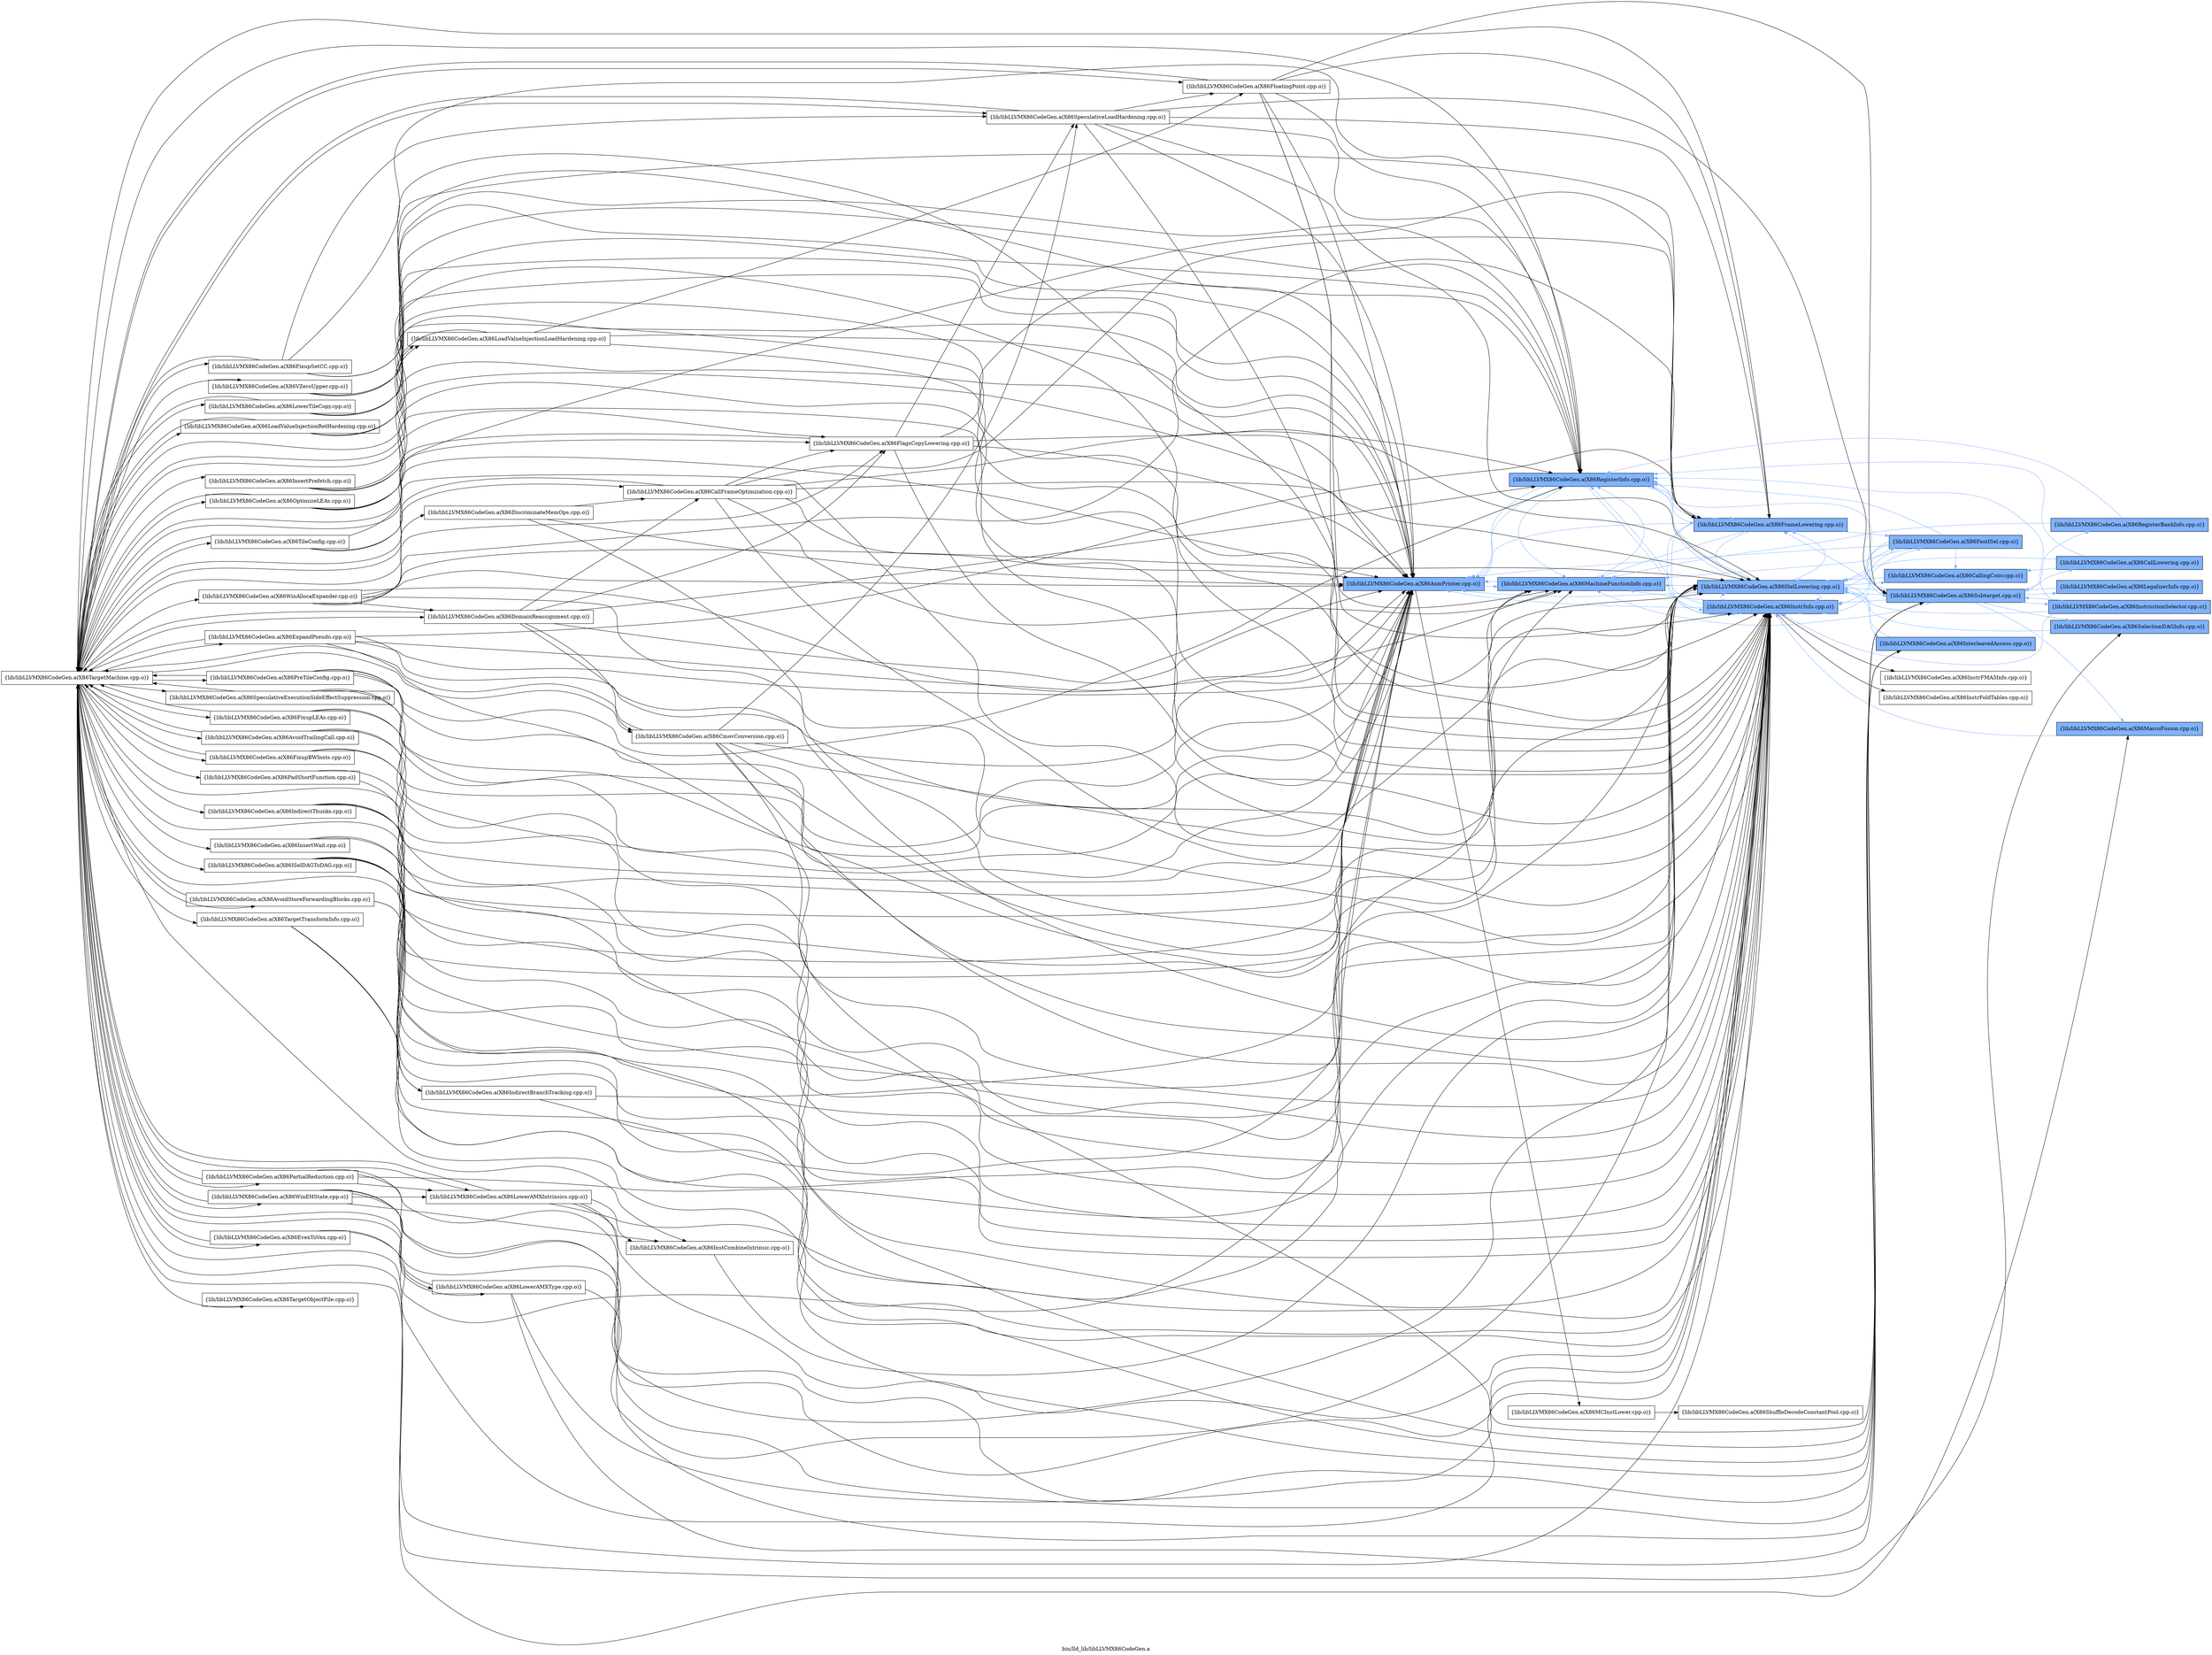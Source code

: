 digraph "bin/lld_lib/libLLVMX86CodeGen.a" {
	label="bin/lld_lib/libLLVMX86CodeGen.a";
	rankdir=LR;
	{ rank=same; Node0x55af4b470518;  }
	{ rank=same; Node0x55af4b4703d8; Node0x55af4b471e68; Node0x55af4b471c38;  }
	{ rank=same; Node0x55af4b47c598; Node0x55af4b471788; Node0x55af4b46fb18; Node0x55af4b46ed08;  }
	{ rank=same; Node0x55af4b47b328; Node0x55af4b47b9b8; Node0x55af4b47be18; Node0x55af4b46def8; Node0x55af4b47a6a8; Node0x55af4b46f988;  }

	Node0x55af4b470518 [shape=record,shape=box,group=1,style=filled,fillcolor="0.600000 0.5 1",label="{lib/libLLVMX86CodeGen.a(X86AsmPrinter.cpp.o)}"];
	Node0x55af4b470518 -> Node0x55af4b4703d8;
	Node0x55af4b470518 -> Node0x55af4b471e68[color="0.600000 0.5 1"];
	Node0x55af4b470518 -> Node0x55af4b471c38[color="0.600000 0.5 1"];
	Node0x55af4b475978 [shape=record,shape=box,group=0,label="{lib/libLLVMX86CodeGen.a(X86TargetMachine.cpp.o)}"];
	Node0x55af4b475978 -> Node0x55af4b47be18;
	Node0x55af4b475978 -> Node0x55af4b4557b8;
	Node0x55af4b475978 -> Node0x55af4b470518;
	Node0x55af4b475978 -> Node0x55af4b471c38;
	Node0x55af4b475978 -> Node0x55af4b471788;
	Node0x55af4b475978 -> Node0x55af4b46fb18;
	Node0x55af4b475978 -> Node0x55af4b46ed08;
	Node0x55af4b475978 -> Node0x55af4b475798;
	Node0x55af4b475978 -> Node0x55af4b476698;
	Node0x55af4b475978 -> Node0x55af4b476c88;
	Node0x55af4b475978 -> Node0x55af4b476f08;
	Node0x55af4b475978 -> Node0x55af4b472a48;
	Node0x55af4b475978 -> Node0x55af4b472cc8;
	Node0x55af4b475978 -> Node0x55af4b473ad8;
	Node0x55af4b475978 -> Node0x55af4b465398;
	Node0x55af4b475978 -> Node0x55af4b465bb8;
	Node0x55af4b475978 -> Node0x55af4b4659d8;
	Node0x55af4b475978 -> Node0x55af4b461f18;
	Node0x55af4b475978 -> Node0x55af4b461b58;
	Node0x55af4b475978 -> Node0x55af4b462738;
	Node0x55af4b475978 -> Node0x55af4b463458;
	Node0x55af4b475978 -> Node0x55af4b45eef8;
	Node0x55af4b475978 -> Node0x55af4b45e9a8;
	Node0x55af4b475978 -> Node0x55af4b45f628;
	Node0x55af4b475978 -> Node0x55af4b475478;
	Node0x55af4b475978 -> Node0x55af4b477598;
	Node0x55af4b475978 -> Node0x55af4b4764b8;
	Node0x55af4b475978 -> Node0x55af4b46e768;
	Node0x55af4b475978 -> Node0x55af4b46e498;
	Node0x55af4b475978 -> Node0x55af4b46d818;
	Node0x55af4b475978 -> Node0x55af4b46fc58;
	Node0x55af4b475978 -> Node0x55af4b46f938;
	Node0x55af4b475978 -> Node0x55af4b46ed58;
	Node0x55af4b475978 -> Node0x55af4b4710f8;
	Node0x55af4b475978 -> Node0x55af4b470658;
	Node0x55af4b475978 -> Node0x55af4b45ad08;
	Node0x55af4b475978 -> Node0x55af4b45b118;
	Node0x55af4b475978 -> Node0x55af4b45a8f8;
	Node0x55af4b475978 -> Node0x55af4b459818;
	Node0x55af4b475978 -> Node0x55af4b463408;
	Node0x55af4b475978 -> Node0x55af4b4630e8;
	Node0x55af4b475978 -> Node0x55af4b4624b8;
	Node0x55af4b475978 -> Node0x55af4b4621e8;
	Node0x55af4b475978 -> Node0x55af4b461568;
	Node0x55af4b4703d8 [shape=record,shape=box,group=0,label="{lib/libLLVMX86CodeGen.a(X86MCInstLower.cpp.o)}"];
	Node0x55af4b4703d8 -> Node0x55af4b47c598;
	Node0x55af4b471e68 [shape=record,shape=box,group=1,style=filled,fillcolor="0.600000 0.5 1",label="{lib/libLLVMX86CodeGen.a(X86MachineFunctionInfo.cpp.o)}"];
	Node0x55af4b471e68 -> Node0x55af4b470518[color="0.600000 0.5 1"];
	Node0x55af4b471e68 -> Node0x55af4b471c38[color="0.600000 0.5 1"];
	Node0x55af4b471c38 [shape=record,shape=box,group=1,style=filled,fillcolor="0.600000 0.5 1",label="{lib/libLLVMX86CodeGen.a(X86RegisterInfo.cpp.o)}"];
	Node0x55af4b471c38 -> Node0x55af4b470518[color="0.600000 0.5 1"];
	Node0x55af4b471c38 -> Node0x55af4b471e68[color="0.600000 0.5 1"];
	Node0x55af4b471c38 -> Node0x55af4b471788[color="0.600000 0.5 1"];
	Node0x55af4b471c38 -> Node0x55af4b46fb18[color="0.600000 0.5 1"];
	Node0x55af4b471c38 -> Node0x55af4b46ed08[color="0.600000 0.5 1"];
	Node0x55af4b47c598 [shape=record,shape=box,group=0,label="{lib/libLLVMX86CodeGen.a(X86ShuffleDecodeConstantPool.cpp.o)}"];
	Node0x55af4b471788 [shape=record,shape=box,group=1,style=filled,fillcolor="0.600000 0.5 1",label="{lib/libLLVMX86CodeGen.a(X86ISelLowering.cpp.o)}"];
	Node0x55af4b471788 -> Node0x55af4b47b328[color="0.600000 0.5 1"];
	Node0x55af4b471788 -> Node0x55af4b47b9b8[color="0.600000 0.5 1"];
	Node0x55af4b471788 -> Node0x55af4b47be18[color="0.600000 0.5 1"];
	Node0x55af4b471788 -> Node0x55af4b470518[color="0.600000 0.5 1"];
	Node0x55af4b471788 -> Node0x55af4b471e68[color="0.600000 0.5 1"];
	Node0x55af4b471788 -> Node0x55af4b471c38[color="0.600000 0.5 1"];
	Node0x55af4b471788 -> Node0x55af4b46def8[color="0.600000 0.5 1"];
	Node0x55af4b471788 -> Node0x55af4b46fb18[color="0.600000 0.5 1"];
	Node0x55af4b471788 -> Node0x55af4b46ed08[color="0.600000 0.5 1"];
	Node0x55af4b46fb18 [shape=record,shape=box,group=1,style=filled,fillcolor="0.600000 0.5 1",label="{lib/libLLVMX86CodeGen.a(X86InstrInfo.cpp.o)}"];
	Node0x55af4b46fb18 -> Node0x55af4b47a6a8;
	Node0x55af4b46fb18 -> Node0x55af4b470518[color="0.600000 0.5 1"];
	Node0x55af4b46fb18 -> Node0x55af4b471e68[color="0.600000 0.5 1"];
	Node0x55af4b46fb18 -> Node0x55af4b471c38[color="0.600000 0.5 1"];
	Node0x55af4b46fb18 -> Node0x55af4b471788[color="0.600000 0.5 1"];
	Node0x55af4b46fb18 -> Node0x55af4b46def8[color="0.600000 0.5 1"];
	Node0x55af4b46fb18 -> Node0x55af4b46f988;
	Node0x55af4b46fb18 -> Node0x55af4b46ed08[color="0.600000 0.5 1"];
	Node0x55af4b46ed08 [shape=record,shape=box,group=1,style=filled,fillcolor="0.600000 0.5 1",label="{lib/libLLVMX86CodeGen.a(X86FrameLowering.cpp.o)}"];
	Node0x55af4b46ed08 -> Node0x55af4b470518[color="0.600000 0.5 1"];
	Node0x55af4b46ed08 -> Node0x55af4b471e68[color="0.600000 0.5 1"];
	Node0x55af4b46ed08 -> Node0x55af4b471c38[color="0.600000 0.5 1"];
	Node0x55af4b46ed08 -> Node0x55af4b471788[color="0.600000 0.5 1"];
	Node0x55af4b46ed08 -> Node0x55af4b46def8[color="0.600000 0.5 1"];
	Node0x55af4b46ed08 -> Node0x55af4b46fb18[color="0.600000 0.5 1"];
	Node0x55af4b47b328 [shape=record,shape=box,group=1,style=filled,fillcolor="0.600000 0.5 1",label="{lib/libLLVMX86CodeGen.a(X86CallingConv.cpp.o)}"];
	Node0x55af4b47b328 -> Node0x55af4b471788[color="0.600000 0.5 1"];
	Node0x55af4b47b9b8 [shape=record,shape=box,group=1,style=filled,fillcolor="0.600000 0.5 1",label="{lib/libLLVMX86CodeGen.a(X86InterleavedAccess.cpp.o)}"];
	Node0x55af4b47b9b8 -> Node0x55af4b471788[color="0.600000 0.5 1"];
	Node0x55af4b47be18 [shape=record,shape=box,group=1,style=filled,fillcolor="0.600000 0.5 1",label="{lib/libLLVMX86CodeGen.a(X86Subtarget.cpp.o)}"];
	Node0x55af4b47be18 -> Node0x55af4b4557b8[color="0.600000 0.5 1"];
	Node0x55af4b47be18 -> Node0x55af4b454a98[color="0.600000 0.5 1"];
	Node0x55af4b47be18 -> Node0x55af4b456de8[color="0.600000 0.5 1"];
	Node0x55af4b47be18 -> Node0x55af4b456168[color="0.600000 0.5 1"];
	Node0x55af4b47be18 -> Node0x55af4b471e68[color="0.600000 0.5 1"];
	Node0x55af4b47be18 -> Node0x55af4b471c38[color="0.600000 0.5 1"];
	Node0x55af4b47be18 -> Node0x55af4b471788[color="0.600000 0.5 1"];
	Node0x55af4b47be18 -> Node0x55af4b46fb18[color="0.600000 0.5 1"];
	Node0x55af4b47be18 -> Node0x55af4b46ed08[color="0.600000 0.5 1"];
	Node0x55af4b47be18 -> Node0x55af4b478ee8[color="0.600000 0.5 1"];
	Node0x55af4b47be18 -> Node0x55af4b475798[color="0.600000 0.5 1"];
	Node0x55af4b46def8 [shape=record,shape=box,group=1,style=filled,fillcolor="0.600000 0.5 1",label="{lib/libLLVMX86CodeGen.a(X86FastISel.cpp.o)}"];
	Node0x55af4b46def8 -> Node0x55af4b47b328[color="0.600000 0.5 1"];
	Node0x55af4b46def8 -> Node0x55af4b47be18[color="0.600000 0.5 1"];
	Node0x55af4b46def8 -> Node0x55af4b470518[color="0.600000 0.5 1"];
	Node0x55af4b46def8 -> Node0x55af4b471e68[color="0.600000 0.5 1"];
	Node0x55af4b46def8 -> Node0x55af4b471c38[color="0.600000 0.5 1"];
	Node0x55af4b46def8 -> Node0x55af4b471788[color="0.600000 0.5 1"];
	Node0x55af4b46def8 -> Node0x55af4b46fb18[color="0.600000 0.5 1"];
	Node0x55af4b47a6a8 [shape=record,shape=box,group=0,label="{lib/libLLVMX86CodeGen.a(X86InstrFMA3Info.cpp.o)}"];
	Node0x55af4b46f988 [shape=record,shape=box,group=0,label="{lib/libLLVMX86CodeGen.a(X86InstrFoldTables.cpp.o)}"];
	Node0x55af4b4557b8 [shape=record,shape=box,group=1,style=filled,fillcolor="0.600000 0.5 1",label="{lib/libLLVMX86CodeGen.a(X86SelectionDAGInfo.cpp.o)}"];
	Node0x55af4b4557b8 -> Node0x55af4b471788[color="0.600000 0.5 1"];
	Node0x55af4b454a98 [shape=record,shape=box,group=1,style=filled,fillcolor="0.600000 0.5 1",label="{lib/libLLVMX86CodeGen.a(X86CallLowering.cpp.o)}"];
	Node0x55af4b454a98 -> Node0x55af4b47b328[color="0.600000 0.5 1"];
	Node0x55af4b454a98 -> Node0x55af4b471c38[color="0.600000 0.5 1"];
	Node0x55af4b454a98 -> Node0x55af4b471788[color="0.600000 0.5 1"];
	Node0x55af4b456de8 [shape=record,shape=box,group=1,style=filled,fillcolor="0.600000 0.5 1",label="{lib/libLLVMX86CodeGen.a(X86LegalizerInfo.cpp.o)}"];
	Node0x55af4b456de8 -> Node0x55af4b47be18[color="0.600000 0.5 1"];
	Node0x55af4b456168 [shape=record,shape=box,group=1,style=filled,fillcolor="0.600000 0.5 1",label="{lib/libLLVMX86CodeGen.a(X86RegisterBankInfo.cpp.o)}"];
	Node0x55af4b456168 -> Node0x55af4b471e68[color="0.600000 0.5 1"];
	Node0x55af4b456168 -> Node0x55af4b471c38[color="0.600000 0.5 1"];
	Node0x55af4b478ee8 [shape=record,shape=box,group=1,style=filled,fillcolor="0.600000 0.5 1",label="{lib/libLLVMX86CodeGen.a(X86InstructionSelector.cpp.o)}"];
	Node0x55af4b478ee8 -> Node0x55af4b47be18[color="0.600000 0.5 1"];
	Node0x55af4b478ee8 -> Node0x55af4b471c38[color="0.600000 0.5 1"];
	Node0x55af4b478ee8 -> Node0x55af4b471788[color="0.600000 0.5 1"];
	Node0x55af4b478ee8 -> Node0x55af4b46fb18[color="0.600000 0.5 1"];
	Node0x55af4b475798 [shape=record,shape=box,group=1,style=filled,fillcolor="0.600000 0.5 1",label="{lib/libLLVMX86CodeGen.a(X86MacroFusion.cpp.o)}"];
	Node0x55af4b475798 -> Node0x55af4b46fb18[color="0.600000 0.5 1"];
	Node0x55af4b476698 [shape=record,shape=box,group=0,label="{lib/libLLVMX86CodeGen.a(X86InstCombineIntrinsic.cpp.o)}"];
	Node0x55af4b476698 -> Node0x55af4b471788;
	Node0x55af4b476c88 [shape=record,shape=box,group=0,label="{lib/libLLVMX86CodeGen.a(X86SpeculativeExecutionSideEffectSuppression.cpp.o)}"];
	Node0x55af4b476c88 -> Node0x55af4b470518;
	Node0x55af4b476c88 -> Node0x55af4b46fb18;
	Node0x55af4b476c88 -> Node0x55af4b475978;
	Node0x55af4b476f08 [shape=record,shape=box,group=0,label="{lib/libLLVMX86CodeGen.a(X86IndirectThunks.cpp.o)}"];
	Node0x55af4b476f08 -> Node0x55af4b470518;
	Node0x55af4b476f08 -> Node0x55af4b471788;
	Node0x55af4b476f08 -> Node0x55af4b46fb18;
	Node0x55af4b472a48 [shape=record,shape=box,group=0,label="{lib/libLLVMX86CodeGen.a(X86LoadValueInjectionRetHardening.cpp.o)}"];
	Node0x55af4b472a48 -> Node0x55af4b470518;
	Node0x55af4b472a48 -> Node0x55af4b471c38;
	Node0x55af4b472a48 -> Node0x55af4b46fb18;
	Node0x55af4b472a48 -> Node0x55af4b475978;
	Node0x55af4b472cc8 [shape=record,shape=box,group=0,label="{lib/libLLVMX86CodeGen.a(X86AvoidTrailingCall.cpp.o)}"];
	Node0x55af4b472cc8 -> Node0x55af4b470518;
	Node0x55af4b472cc8 -> Node0x55af4b46fb18;
	Node0x55af4b472cc8 -> Node0x55af4b475978;
	Node0x55af4b473ad8 [shape=record,shape=box,group=0,label="{lib/libLLVMX86CodeGen.a(X86ExpandPseudo.cpp.o)}"];
	Node0x55af4b473ad8 -> Node0x55af4b470518;
	Node0x55af4b473ad8 -> Node0x55af4b471e68;
	Node0x55af4b473ad8 -> Node0x55af4b471788;
	Node0x55af4b473ad8 -> Node0x55af4b46fb18;
	Node0x55af4b473ad8 -> Node0x55af4b46ed08;
	Node0x55af4b473ad8 -> Node0x55af4b475978;
	Node0x55af4b465398 [shape=record,shape=box,group=0,label="{lib/libLLVMX86CodeGen.a(X86LowerTileCopy.cpp.o)}"];
	Node0x55af4b465398 -> Node0x55af4b470518;
	Node0x55af4b465398 -> Node0x55af4b471c38;
	Node0x55af4b465398 -> Node0x55af4b46fb18;
	Node0x55af4b465398 -> Node0x55af4b475978;
	Node0x55af4b465bb8 [shape=record,shape=box,group=0,label="{lib/libLLVMX86CodeGen.a(X86FloatingPoint.cpp.o)}"];
	Node0x55af4b465bb8 -> Node0x55af4b47be18;
	Node0x55af4b465bb8 -> Node0x55af4b470518;
	Node0x55af4b465bb8 -> Node0x55af4b471e68;
	Node0x55af4b465bb8 -> Node0x55af4b471c38;
	Node0x55af4b465bb8 -> Node0x55af4b46fb18;
	Node0x55af4b465bb8 -> Node0x55af4b46ed08;
	Node0x55af4b465bb8 -> Node0x55af4b475978;
	Node0x55af4b4659d8 [shape=record,shape=box,group=0,label="{lib/libLLVMX86CodeGen.a(X86LoadValueInjectionLoadHardening.cpp.o)}"];
	Node0x55af4b4659d8 -> Node0x55af4b470518;
	Node0x55af4b4659d8 -> Node0x55af4b46fb18;
	Node0x55af4b4659d8 -> Node0x55af4b475978;
	Node0x55af4b4659d8 -> Node0x55af4b465bb8;
	Node0x55af4b461f18 [shape=record,shape=box,group=0,label="{lib/libLLVMX86CodeGen.a(X86TileConfig.cpp.o)}"];
	Node0x55af4b461f18 -> Node0x55af4b470518;
	Node0x55af4b461f18 -> Node0x55af4b46fb18;
	Node0x55af4b461f18 -> Node0x55af4b46ed08;
	Node0x55af4b461f18 -> Node0x55af4b475978;
	Node0x55af4b461b58 [shape=record,shape=box,group=0,label="{lib/libLLVMX86CodeGen.a(X86SpeculativeLoadHardening.cpp.o)}"];
	Node0x55af4b461b58 -> Node0x55af4b47be18;
	Node0x55af4b461b58 -> Node0x55af4b470518;
	Node0x55af4b461b58 -> Node0x55af4b471c38;
	Node0x55af4b461b58 -> Node0x55af4b471788;
	Node0x55af4b461b58 -> Node0x55af4b46fb18;
	Node0x55af4b461b58 -> Node0x55af4b46ed08;
	Node0x55af4b461b58 -> Node0x55af4b475978;
	Node0x55af4b461b58 -> Node0x55af4b465bb8;
	Node0x55af4b462738 [shape=record,shape=box,group=0,label="{lib/libLLVMX86CodeGen.a(X86FlagsCopyLowering.cpp.o)}"];
	Node0x55af4b462738 -> Node0x55af4b470518;
	Node0x55af4b462738 -> Node0x55af4b471c38;
	Node0x55af4b462738 -> Node0x55af4b471788;
	Node0x55af4b462738 -> Node0x55af4b46fb18;
	Node0x55af4b462738 -> Node0x55af4b475978;
	Node0x55af4b462738 -> Node0x55af4b461b58;
	Node0x55af4b463458 [shape=record,shape=box,group=0,label="{lib/libLLVMX86CodeGen.a(X86FixupSetCC.cpp.o)}"];
	Node0x55af4b463458 -> Node0x55af4b470518;
	Node0x55af4b463458 -> Node0x55af4b471c38;
	Node0x55af4b463458 -> Node0x55af4b46fb18;
	Node0x55af4b463458 -> Node0x55af4b475978;
	Node0x55af4b463458 -> Node0x55af4b461b58;
	Node0x55af4b45eef8 [shape=record,shape=box,group=0,label="{lib/libLLVMX86CodeGen.a(X86OptimizeLEAs.cpp.o)}"];
	Node0x55af4b45eef8 -> Node0x55af4b470518;
	Node0x55af4b45eef8 -> Node0x55af4b46fb18;
	Node0x55af4b45eef8 -> Node0x55af4b475978;
	Node0x55af4b45eef8 -> Node0x55af4b462738;
	Node0x55af4b45e9a8 [shape=record,shape=box,group=0,label="{lib/libLLVMX86CodeGen.a(X86CallFrameOptimization.cpp.o)}"];
	Node0x55af4b45e9a8 -> Node0x55af4b470518;
	Node0x55af4b45e9a8 -> Node0x55af4b471e68;
	Node0x55af4b45e9a8 -> Node0x55af4b471c38;
	Node0x55af4b45e9a8 -> Node0x55af4b471788;
	Node0x55af4b45e9a8 -> Node0x55af4b46fb18;
	Node0x55af4b45e9a8 -> Node0x55af4b46ed08;
	Node0x55af4b45e9a8 -> Node0x55af4b475978;
	Node0x55af4b45e9a8 -> Node0x55af4b462738;
	Node0x55af4b45f628 [shape=record,shape=box,group=0,label="{lib/libLLVMX86CodeGen.a(X86AvoidStoreForwardingBlocks.cpp.o)}"];
	Node0x55af4b45f628 -> Node0x55af4b470518;
	Node0x55af4b45f628 -> Node0x55af4b46fb18;
	Node0x55af4b45f628 -> Node0x55af4b475978;
	Node0x55af4b475478 [shape=record,shape=box,group=0,label="{lib/libLLVMX86CodeGen.a(X86PreTileConfig.cpp.o)}"];
	Node0x55af4b475478 -> Node0x55af4b470518;
	Node0x55af4b475478 -> Node0x55af4b471c38;
	Node0x55af4b475478 -> Node0x55af4b471788;
	Node0x55af4b475478 -> Node0x55af4b46fb18;
	Node0x55af4b475478 -> Node0x55af4b475978;
	Node0x55af4b477598 [shape=record,shape=box,group=0,label="{lib/libLLVMX86CodeGen.a(X86CmovConversion.cpp.o)}"];
	Node0x55af4b477598 -> Node0x55af4b47be18;
	Node0x55af4b477598 -> Node0x55af4b470518;
	Node0x55af4b477598 -> Node0x55af4b471e68;
	Node0x55af4b477598 -> Node0x55af4b471788;
	Node0x55af4b477598 -> Node0x55af4b46fb18;
	Node0x55af4b477598 -> Node0x55af4b475978;
	Node0x55af4b477598 -> Node0x55af4b461b58;
	Node0x55af4b4764b8 [shape=record,shape=box,group=0,label="{lib/libLLVMX86CodeGen.a(X86ISelDAGToDAG.cpp.o)}"];
	Node0x55af4b4764b8 -> Node0x55af4b47be18;
	Node0x55af4b4764b8 -> Node0x55af4b470518;
	Node0x55af4b4764b8 -> Node0x55af4b471e68;
	Node0x55af4b4764b8 -> Node0x55af4b471788;
	Node0x55af4b4764b8 -> Node0x55af4b46fb18;
	Node0x55af4b4764b8 -> Node0x55af4b46e768;
	Node0x55af4b46e768 [shape=record,shape=box,group=0,label="{lib/libLLVMX86CodeGen.a(X86IndirectBranchTracking.cpp.o)}"];
	Node0x55af4b46e768 -> Node0x55af4b470518;
	Node0x55af4b46e768 -> Node0x55af4b46fb18;
	Node0x55af4b46e498 [shape=record,shape=box,group=0,label="{lib/libLLVMX86CodeGen.a(X86EvexToVex.cpp.o)}"];
	Node0x55af4b46e498 -> Node0x55af4b470518;
	Node0x55af4b46e498 -> Node0x55af4b46fb18;
	Node0x55af4b46e498 -> Node0x55af4b475978;
	Node0x55af4b46d818 [shape=record,shape=box,group=0,label="{lib/libLLVMX86CodeGen.a(X86DiscriminateMemOps.cpp.o)}"];
	Node0x55af4b46d818 -> Node0x55af4b470518;
	Node0x55af4b46d818 -> Node0x55af4b46fb18;
	Node0x55af4b46d818 -> Node0x55af4b45e9a8;
	Node0x55af4b46fc58 [shape=record,shape=box,group=0,label="{lib/libLLVMX86CodeGen.a(X86InsertPrefetch.cpp.o)}"];
	Node0x55af4b46fc58 -> Node0x55af4b470518;
	Node0x55af4b46fc58 -> Node0x55af4b46fb18;
	Node0x55af4b46fc58 -> Node0x55af4b4659d8;
	Node0x55af4b46f938 [shape=record,shape=box,group=0,label="{lib/libLLVMX86CodeGen.a(X86FixupBWInsts.cpp.o)}"];
	Node0x55af4b46f938 -> Node0x55af4b470518;
	Node0x55af4b46f938 -> Node0x55af4b46fb18;
	Node0x55af4b46f938 -> Node0x55af4b475978;
	Node0x55af4b46ed58 [shape=record,shape=box,group=0,label="{lib/libLLVMX86CodeGen.a(X86PadShortFunction.cpp.o)}"];
	Node0x55af4b46ed58 -> Node0x55af4b470518;
	Node0x55af4b46ed58 -> Node0x55af4b46fb18;
	Node0x55af4b4710f8 [shape=record,shape=box,group=0,label="{lib/libLLVMX86CodeGen.a(X86FixupLEAs.cpp.o)}"];
	Node0x55af4b4710f8 -> Node0x55af4b470518;
	Node0x55af4b4710f8 -> Node0x55af4b46fb18;
	Node0x55af4b4710f8 -> Node0x55af4b475978;
	Node0x55af4b470658 [shape=record,shape=box,group=0,label="{lib/libLLVMX86CodeGen.a(X86LowerAMXIntrinsics.cpp.o)}"];
	Node0x55af4b470658 -> Node0x55af4b47b9b8;
	Node0x55af4b470658 -> Node0x55af4b471788;
	Node0x55af4b470658 -> Node0x55af4b46fb18;
	Node0x55af4b470658 -> Node0x55af4b475978;
	Node0x55af4b470658 -> Node0x55af4b476698;
	Node0x55af4b45ad08 [shape=record,shape=box,group=0,label="{lib/libLLVMX86CodeGen.a(X86LowerAMXType.cpp.o)}"];
	Node0x55af4b45ad08 -> Node0x55af4b47b9b8;
	Node0x55af4b45ad08 -> Node0x55af4b471788;
	Node0x55af4b45ad08 -> Node0x55af4b46fb18;
	Node0x55af4b45ad08 -> Node0x55af4b475978;
	Node0x55af4b45b118 [shape=record,shape=box,group=0,label="{lib/libLLVMX86CodeGen.a(X86DomainReassignment.cpp.o)}"];
	Node0x55af4b45b118 -> Node0x55af4b470518;
	Node0x55af4b45b118 -> Node0x55af4b471c38;
	Node0x55af4b45b118 -> Node0x55af4b46fb18;
	Node0x55af4b45b118 -> Node0x55af4b475978;
	Node0x55af4b45b118 -> Node0x55af4b462738;
	Node0x55af4b45b118 -> Node0x55af4b45e9a8;
	Node0x55af4b45b118 -> Node0x55af4b477598;
	Node0x55af4b45a8f8 [shape=record,shape=box,group=0,label="{lib/libLLVMX86CodeGen.a(X86PartialReduction.cpp.o)}"];
	Node0x55af4b45a8f8 -> Node0x55af4b47b9b8;
	Node0x55af4b45a8f8 -> Node0x55af4b471788;
	Node0x55af4b45a8f8 -> Node0x55af4b46fb18;
	Node0x55af4b45a8f8 -> Node0x55af4b475978;
	Node0x55af4b45a8f8 -> Node0x55af4b470658;
	Node0x55af4b459818 [shape=record,shape=box,group=0,label="{lib/libLLVMX86CodeGen.a(X86TargetObjectFile.cpp.o)}"];
	Node0x55af4b463408 [shape=record,shape=box,group=0,label="{lib/libLLVMX86CodeGen.a(X86TargetTransformInfo.cpp.o)}"];
	Node0x55af4b463408 -> Node0x55af4b47be18;
	Node0x55af4b463408 -> Node0x55af4b471788;
	Node0x55af4b4630e8 [shape=record,shape=box,group=0,label="{lib/libLLVMX86CodeGen.a(X86VZeroUpper.cpp.o)}"];
	Node0x55af4b4630e8 -> Node0x55af4b470518;
	Node0x55af4b4630e8 -> Node0x55af4b471c38;
	Node0x55af4b4630e8 -> Node0x55af4b46fb18;
	Node0x55af4b4630e8 -> Node0x55af4b46ed08;
	Node0x55af4b4624b8 [shape=record,shape=box,group=0,label="{lib/libLLVMX86CodeGen.a(X86WinAllocaExpander.cpp.o)}"];
	Node0x55af4b4624b8 -> Node0x55af4b470518;
	Node0x55af4b4624b8 -> Node0x55af4b471e68;
	Node0x55af4b4624b8 -> Node0x55af4b471788;
	Node0x55af4b4624b8 -> Node0x55af4b46fb18;
	Node0x55af4b4624b8 -> Node0x55af4b46ed08;
	Node0x55af4b4624b8 -> Node0x55af4b462738;
	Node0x55af4b4624b8 -> Node0x55af4b45b118;
	Node0x55af4b4621e8 [shape=record,shape=box,group=0,label="{lib/libLLVMX86CodeGen.a(X86WinEHState.cpp.o)}"];
	Node0x55af4b4621e8 -> Node0x55af4b47b9b8;
	Node0x55af4b4621e8 -> Node0x55af4b471788;
	Node0x55af4b4621e8 -> Node0x55af4b475978;
	Node0x55af4b4621e8 -> Node0x55af4b476698;
	Node0x55af4b4621e8 -> Node0x55af4b470658;
	Node0x55af4b4621e8 -> Node0x55af4b45ad08;
	Node0x55af4b461568 [shape=record,shape=box,group=0,label="{lib/libLLVMX86CodeGen.a(X86InsertWait.cpp.o)}"];
	Node0x55af4b461568 -> Node0x55af4b470518;
	Node0x55af4b461568 -> Node0x55af4b46fb18;
}
